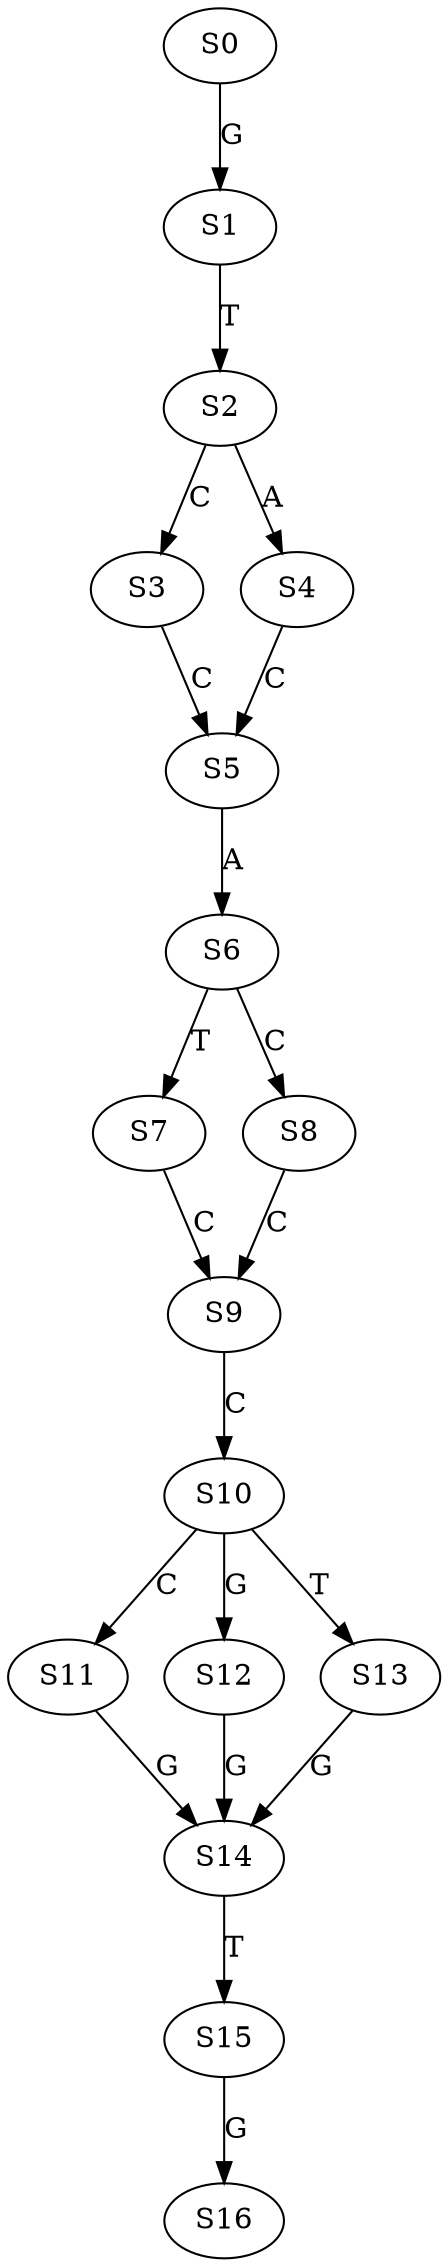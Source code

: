 strict digraph  {
	S0 -> S1 [ label = G ];
	S1 -> S2 [ label = T ];
	S2 -> S3 [ label = C ];
	S2 -> S4 [ label = A ];
	S3 -> S5 [ label = C ];
	S4 -> S5 [ label = C ];
	S5 -> S6 [ label = A ];
	S6 -> S7 [ label = T ];
	S6 -> S8 [ label = C ];
	S7 -> S9 [ label = C ];
	S8 -> S9 [ label = C ];
	S9 -> S10 [ label = C ];
	S10 -> S11 [ label = C ];
	S10 -> S12 [ label = G ];
	S10 -> S13 [ label = T ];
	S11 -> S14 [ label = G ];
	S12 -> S14 [ label = G ];
	S13 -> S14 [ label = G ];
	S14 -> S15 [ label = T ];
	S15 -> S16 [ label = G ];
}
